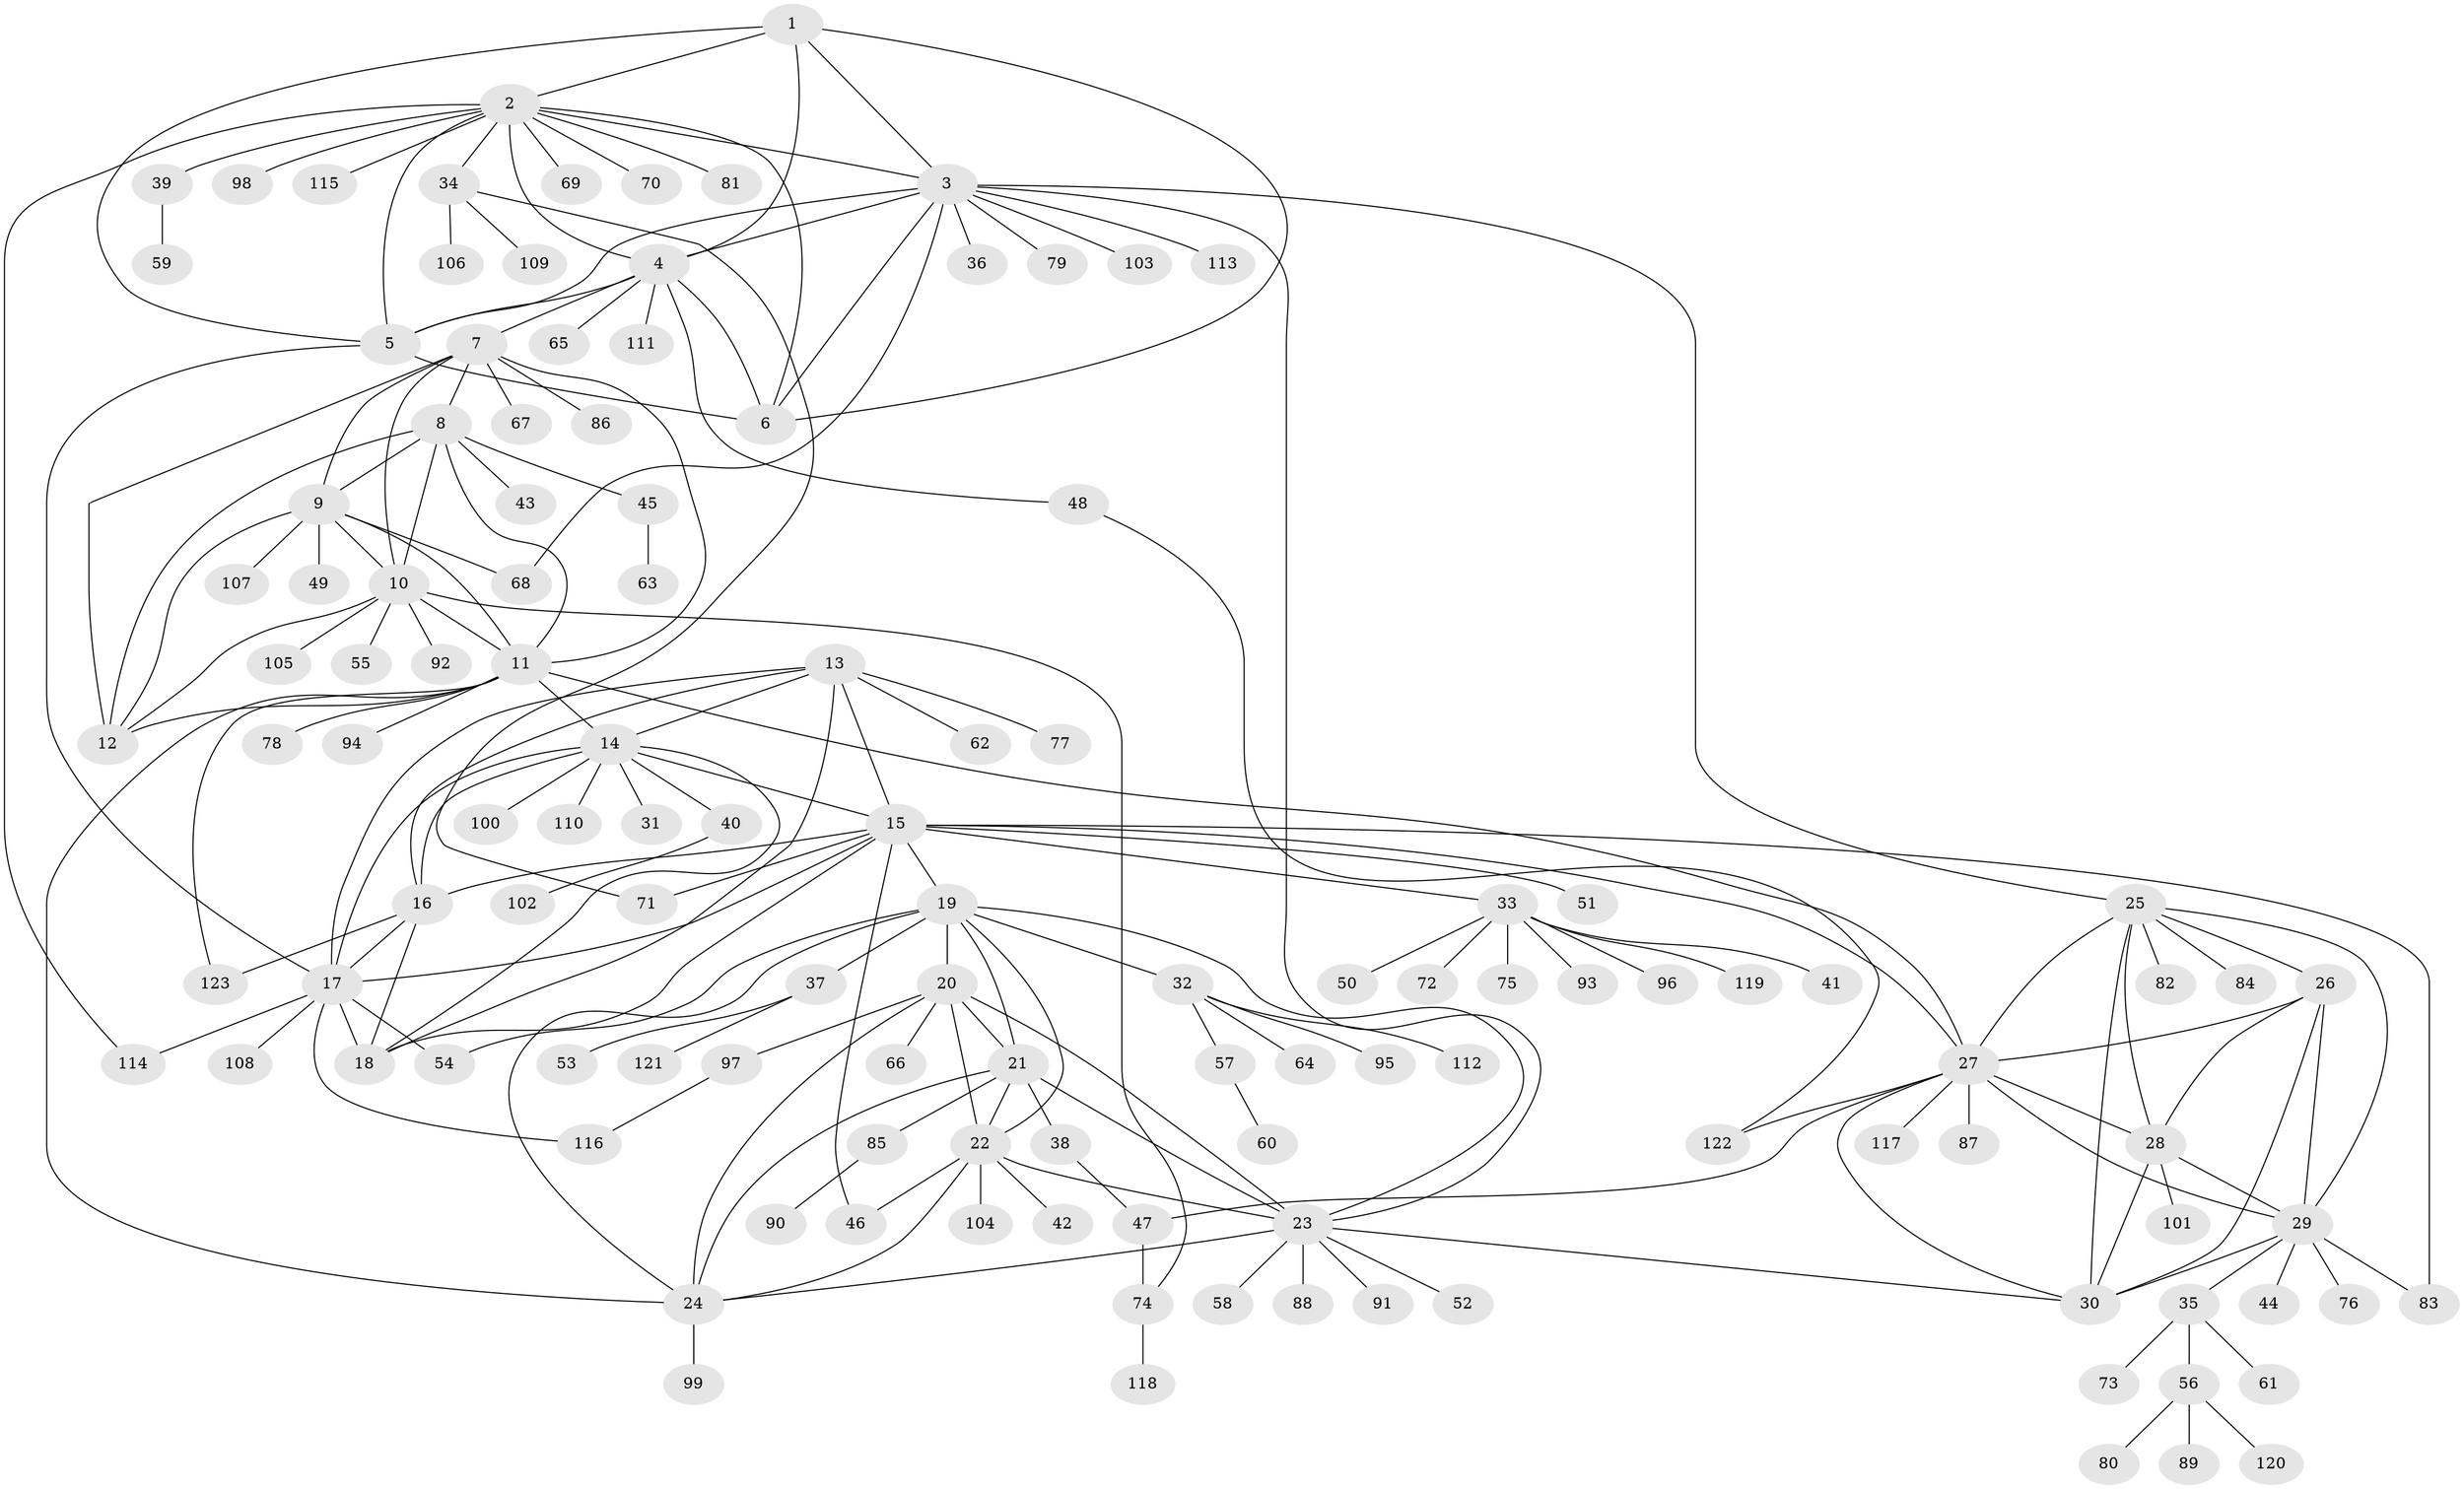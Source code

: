 // Generated by graph-tools (version 1.1) at 2025/02/03/09/25 03:02:41]
// undirected, 123 vertices, 189 edges
graph export_dot {
graph [start="1"]
  node [color=gray90,style=filled];
  1;
  2;
  3;
  4;
  5;
  6;
  7;
  8;
  9;
  10;
  11;
  12;
  13;
  14;
  15;
  16;
  17;
  18;
  19;
  20;
  21;
  22;
  23;
  24;
  25;
  26;
  27;
  28;
  29;
  30;
  31;
  32;
  33;
  34;
  35;
  36;
  37;
  38;
  39;
  40;
  41;
  42;
  43;
  44;
  45;
  46;
  47;
  48;
  49;
  50;
  51;
  52;
  53;
  54;
  55;
  56;
  57;
  58;
  59;
  60;
  61;
  62;
  63;
  64;
  65;
  66;
  67;
  68;
  69;
  70;
  71;
  72;
  73;
  74;
  75;
  76;
  77;
  78;
  79;
  80;
  81;
  82;
  83;
  84;
  85;
  86;
  87;
  88;
  89;
  90;
  91;
  92;
  93;
  94;
  95;
  96;
  97;
  98;
  99;
  100;
  101;
  102;
  103;
  104;
  105;
  106;
  107;
  108;
  109;
  110;
  111;
  112;
  113;
  114;
  115;
  116;
  117;
  118;
  119;
  120;
  121;
  122;
  123;
  1 -- 2;
  1 -- 3;
  1 -- 4;
  1 -- 5;
  1 -- 6;
  2 -- 3;
  2 -- 4;
  2 -- 5;
  2 -- 6;
  2 -- 34;
  2 -- 39;
  2 -- 69;
  2 -- 70;
  2 -- 81;
  2 -- 98;
  2 -- 114;
  2 -- 115;
  3 -- 4;
  3 -- 5;
  3 -- 6;
  3 -- 23;
  3 -- 25;
  3 -- 36;
  3 -- 68;
  3 -- 79;
  3 -- 103;
  3 -- 113;
  4 -- 5;
  4 -- 6;
  4 -- 7;
  4 -- 48;
  4 -- 65;
  4 -- 111;
  5 -- 6;
  5 -- 17;
  7 -- 8;
  7 -- 9;
  7 -- 10;
  7 -- 11;
  7 -- 12;
  7 -- 67;
  7 -- 86;
  8 -- 9;
  8 -- 10;
  8 -- 11;
  8 -- 12;
  8 -- 43;
  8 -- 45;
  9 -- 10;
  9 -- 11;
  9 -- 12;
  9 -- 49;
  9 -- 68;
  9 -- 107;
  10 -- 11;
  10 -- 12;
  10 -- 55;
  10 -- 74;
  10 -- 92;
  10 -- 105;
  11 -- 12;
  11 -- 14;
  11 -- 24;
  11 -- 27;
  11 -- 78;
  11 -- 94;
  11 -- 123;
  13 -- 14;
  13 -- 15;
  13 -- 16;
  13 -- 17;
  13 -- 18;
  13 -- 62;
  13 -- 77;
  14 -- 15;
  14 -- 16;
  14 -- 17;
  14 -- 18;
  14 -- 31;
  14 -- 40;
  14 -- 100;
  14 -- 110;
  15 -- 16;
  15 -- 17;
  15 -- 18;
  15 -- 19;
  15 -- 27;
  15 -- 33;
  15 -- 46;
  15 -- 51;
  15 -- 71;
  15 -- 83;
  16 -- 17;
  16 -- 18;
  16 -- 123;
  17 -- 18;
  17 -- 54;
  17 -- 108;
  17 -- 114;
  17 -- 116;
  19 -- 20;
  19 -- 21;
  19 -- 22;
  19 -- 23;
  19 -- 24;
  19 -- 32;
  19 -- 37;
  19 -- 54;
  20 -- 21;
  20 -- 22;
  20 -- 23;
  20 -- 24;
  20 -- 66;
  20 -- 97;
  21 -- 22;
  21 -- 23;
  21 -- 24;
  21 -- 38;
  21 -- 85;
  22 -- 23;
  22 -- 24;
  22 -- 42;
  22 -- 46;
  22 -- 104;
  23 -- 24;
  23 -- 30;
  23 -- 52;
  23 -- 58;
  23 -- 88;
  23 -- 91;
  24 -- 99;
  25 -- 26;
  25 -- 27;
  25 -- 28;
  25 -- 29;
  25 -- 30;
  25 -- 82;
  25 -- 84;
  26 -- 27;
  26 -- 28;
  26 -- 29;
  26 -- 30;
  27 -- 28;
  27 -- 29;
  27 -- 30;
  27 -- 47;
  27 -- 87;
  27 -- 117;
  27 -- 122;
  28 -- 29;
  28 -- 30;
  28 -- 101;
  29 -- 30;
  29 -- 35;
  29 -- 44;
  29 -- 76;
  29 -- 83;
  32 -- 57;
  32 -- 64;
  32 -- 95;
  32 -- 112;
  33 -- 41;
  33 -- 50;
  33 -- 72;
  33 -- 75;
  33 -- 93;
  33 -- 96;
  33 -- 119;
  34 -- 71;
  34 -- 106;
  34 -- 109;
  35 -- 56;
  35 -- 61;
  35 -- 73;
  37 -- 53;
  37 -- 121;
  38 -- 47;
  39 -- 59;
  40 -- 102;
  45 -- 63;
  47 -- 74;
  48 -- 122;
  56 -- 80;
  56 -- 89;
  56 -- 120;
  57 -- 60;
  74 -- 118;
  85 -- 90;
  97 -- 116;
}

